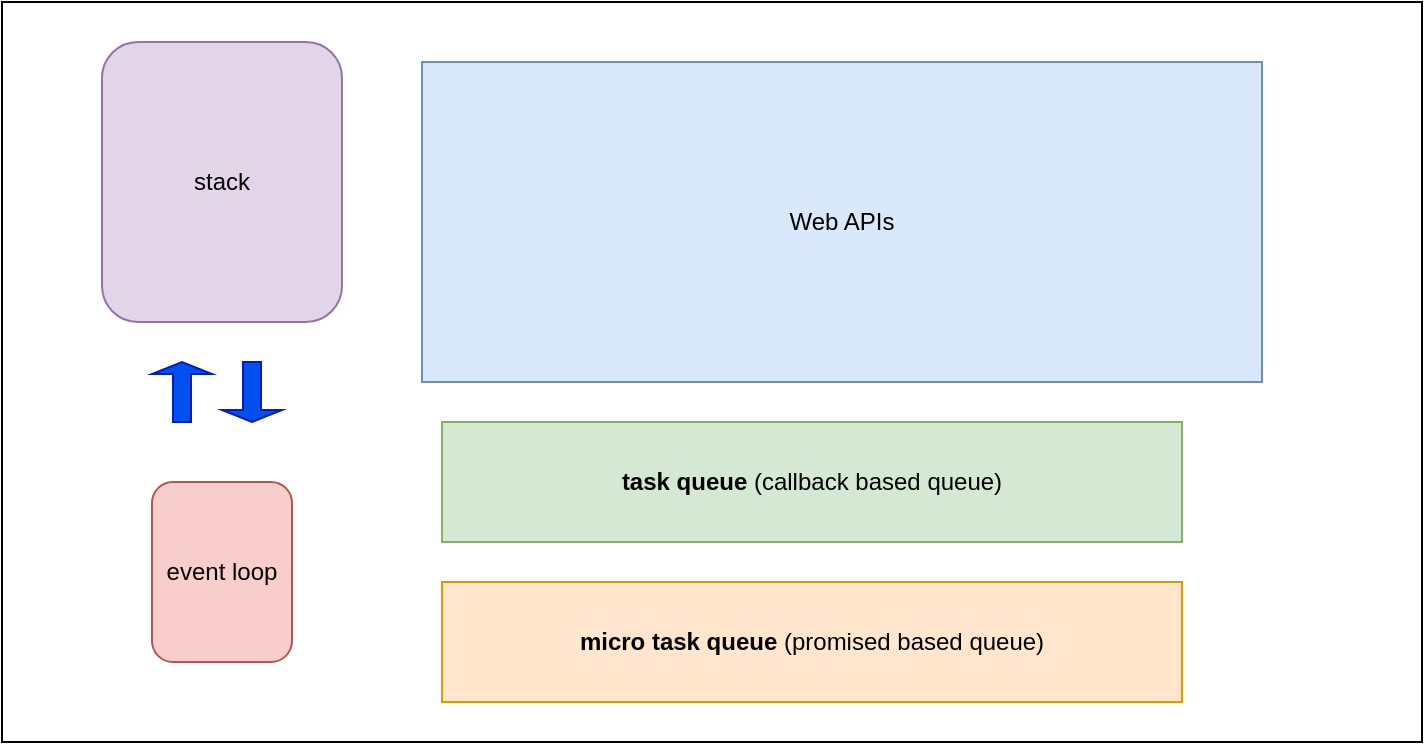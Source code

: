 <mxfile version="23.1.1" type="github">
  <diagram name="Page-1" id="gdxQP28Q4PMXCkHG_m_j">
    <mxGraphModel dx="794" dy="420" grid="1" gridSize="10" guides="1" tooltips="1" connect="1" arrows="1" fold="1" page="1" pageScale="1" pageWidth="827" pageHeight="1169" math="0" shadow="0">
      <root>
        <mxCell id="0" />
        <mxCell id="1" parent="0" />
        <mxCell id="6hBJN_xqDrhe8k2JgSnN-1" value="" style="rounded=0;whiteSpace=wrap;html=1;" vertex="1" parent="1">
          <mxGeometry x="50" y="30" width="710" height="370" as="geometry" />
        </mxCell>
        <mxCell id="6hBJN_xqDrhe8k2JgSnN-2" value="stack" style="rounded=1;whiteSpace=wrap;html=1;fillColor=#e1d5e7;strokeColor=#9673a6;" vertex="1" parent="1">
          <mxGeometry x="100" y="50" width="120" height="140" as="geometry" />
        </mxCell>
        <mxCell id="6hBJN_xqDrhe8k2JgSnN-3" value="event loop" style="rounded=1;whiteSpace=wrap;html=1;fillColor=#f8cecc;strokeColor=#b85450;" vertex="1" parent="1">
          <mxGeometry x="125" y="270" width="70" height="90" as="geometry" />
        </mxCell>
        <mxCell id="6hBJN_xqDrhe8k2JgSnN-6" value="&lt;b&gt;task queue&lt;/b&gt; (callback based queue)" style="rounded=0;whiteSpace=wrap;html=1;fillColor=#d5e8d4;strokeColor=#82b366;" vertex="1" parent="1">
          <mxGeometry x="270" y="240" width="370" height="60" as="geometry" />
        </mxCell>
        <mxCell id="6hBJN_xqDrhe8k2JgSnN-7" value="&lt;b&gt;micro task queue&lt;/b&gt; (promised based queue)" style="rounded=0;whiteSpace=wrap;html=1;fillColor=#ffe6cc;strokeColor=#d79b00;" vertex="1" parent="1">
          <mxGeometry x="270" y="320" width="370" height="60" as="geometry" />
        </mxCell>
        <mxCell id="6hBJN_xqDrhe8k2JgSnN-9" value="Web APIs" style="rounded=0;whiteSpace=wrap;html=1;fillColor=#dae8fc;strokeColor=#6c8ebf;" vertex="1" parent="1">
          <mxGeometry x="260" y="60" width="420" height="160" as="geometry" />
        </mxCell>
        <mxCell id="6hBJN_xqDrhe8k2JgSnN-11" value="" style="shape=singleArrow;direction=north;whiteSpace=wrap;html=1;fillColor=#0050ef;fontColor=#ffffff;strokeColor=#001DBC;" vertex="1" parent="1">
          <mxGeometry x="125" y="210" width="30" height="30" as="geometry" />
        </mxCell>
        <mxCell id="6hBJN_xqDrhe8k2JgSnN-12" value="" style="shape=singleArrow;direction=south;whiteSpace=wrap;html=1;fillColor=#0050ef;fontColor=#ffffff;strokeColor=#001DBC;" vertex="1" parent="1">
          <mxGeometry x="160" y="210" width="30" height="30" as="geometry" />
        </mxCell>
      </root>
    </mxGraphModel>
  </diagram>
</mxfile>
